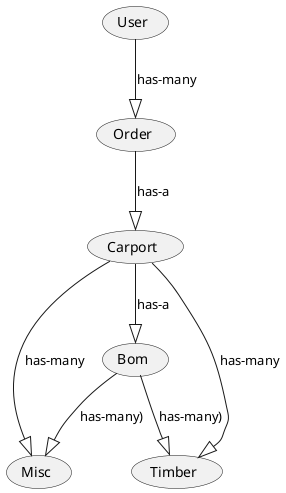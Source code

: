 @startuml


(User)
(Order)
(Carport)
(Misc)
(Timber)
(Bom)

(User) --|> (Order) : has-many
(Order) --|> (Carport) : has-a
(Carport) --|> (Misc) : has-many
(Carport) --|> (Timber) : has-many
(Carport) --|> (Bom) : has-a
(Bom) --|> (Misc) : has-many)
(Bom) --|> (Timber) : has-many)



@enduml
